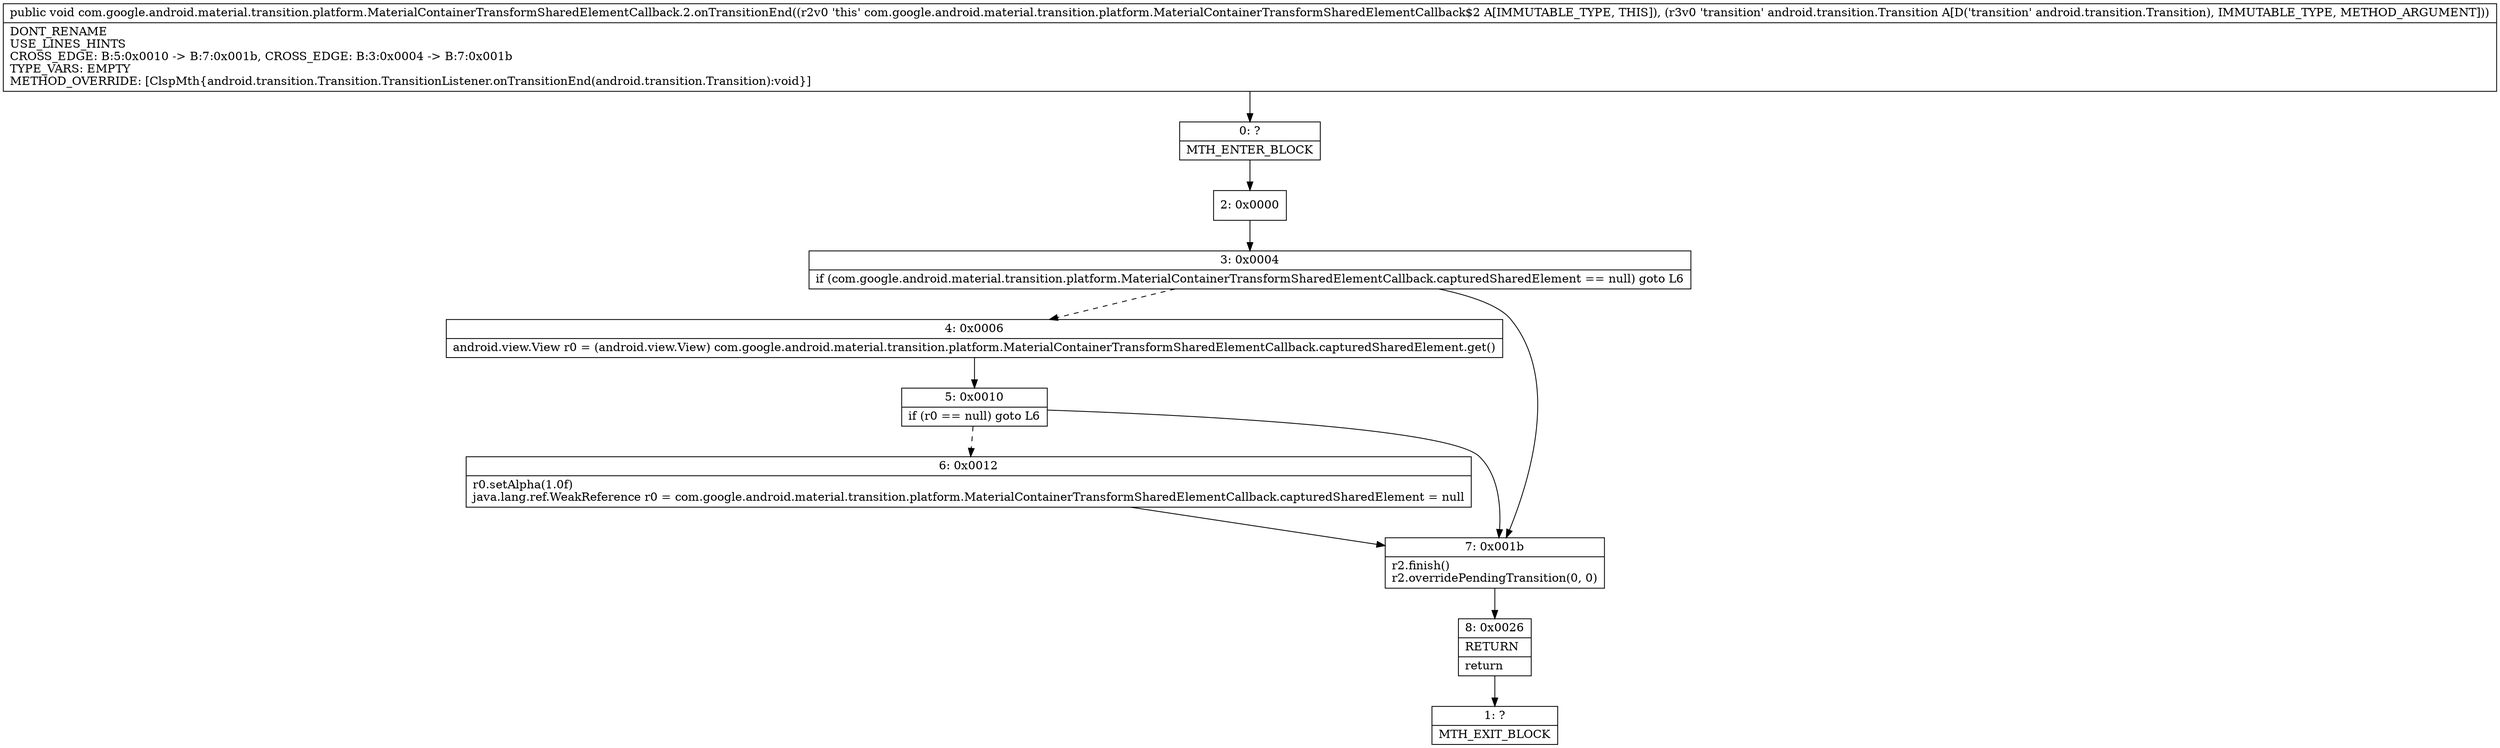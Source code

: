 digraph "CFG forcom.google.android.material.transition.platform.MaterialContainerTransformSharedElementCallback.2.onTransitionEnd(Landroid\/transition\/Transition;)V" {
Node_0 [shape=record,label="{0\:\ ?|MTH_ENTER_BLOCK\l}"];
Node_2 [shape=record,label="{2\:\ 0x0000}"];
Node_3 [shape=record,label="{3\:\ 0x0004|if (com.google.android.material.transition.platform.MaterialContainerTransformSharedElementCallback.capturedSharedElement == null) goto L6\l}"];
Node_4 [shape=record,label="{4\:\ 0x0006|android.view.View r0 = (android.view.View) com.google.android.material.transition.platform.MaterialContainerTransformSharedElementCallback.capturedSharedElement.get()\l}"];
Node_5 [shape=record,label="{5\:\ 0x0010|if (r0 == null) goto L6\l}"];
Node_6 [shape=record,label="{6\:\ 0x0012|r0.setAlpha(1.0f)\ljava.lang.ref.WeakReference r0 = com.google.android.material.transition.platform.MaterialContainerTransformSharedElementCallback.capturedSharedElement = null\l}"];
Node_7 [shape=record,label="{7\:\ 0x001b|r2.finish()\lr2.overridePendingTransition(0, 0)\l}"];
Node_8 [shape=record,label="{8\:\ 0x0026|RETURN\l|return\l}"];
Node_1 [shape=record,label="{1\:\ ?|MTH_EXIT_BLOCK\l}"];
MethodNode[shape=record,label="{public void com.google.android.material.transition.platform.MaterialContainerTransformSharedElementCallback.2.onTransitionEnd((r2v0 'this' com.google.android.material.transition.platform.MaterialContainerTransformSharedElementCallback$2 A[IMMUTABLE_TYPE, THIS]), (r3v0 'transition' android.transition.Transition A[D('transition' android.transition.Transition), IMMUTABLE_TYPE, METHOD_ARGUMENT]))  | DONT_RENAME\lUSE_LINES_HINTS\lCROSS_EDGE: B:5:0x0010 \-\> B:7:0x001b, CROSS_EDGE: B:3:0x0004 \-\> B:7:0x001b\lTYPE_VARS: EMPTY\lMETHOD_OVERRIDE: [ClspMth\{android.transition.Transition.TransitionListener.onTransitionEnd(android.transition.Transition):void\}]\l}"];
MethodNode -> Node_0;Node_0 -> Node_2;
Node_2 -> Node_3;
Node_3 -> Node_4[style=dashed];
Node_3 -> Node_7;
Node_4 -> Node_5;
Node_5 -> Node_6[style=dashed];
Node_5 -> Node_7;
Node_6 -> Node_7;
Node_7 -> Node_8;
Node_8 -> Node_1;
}

